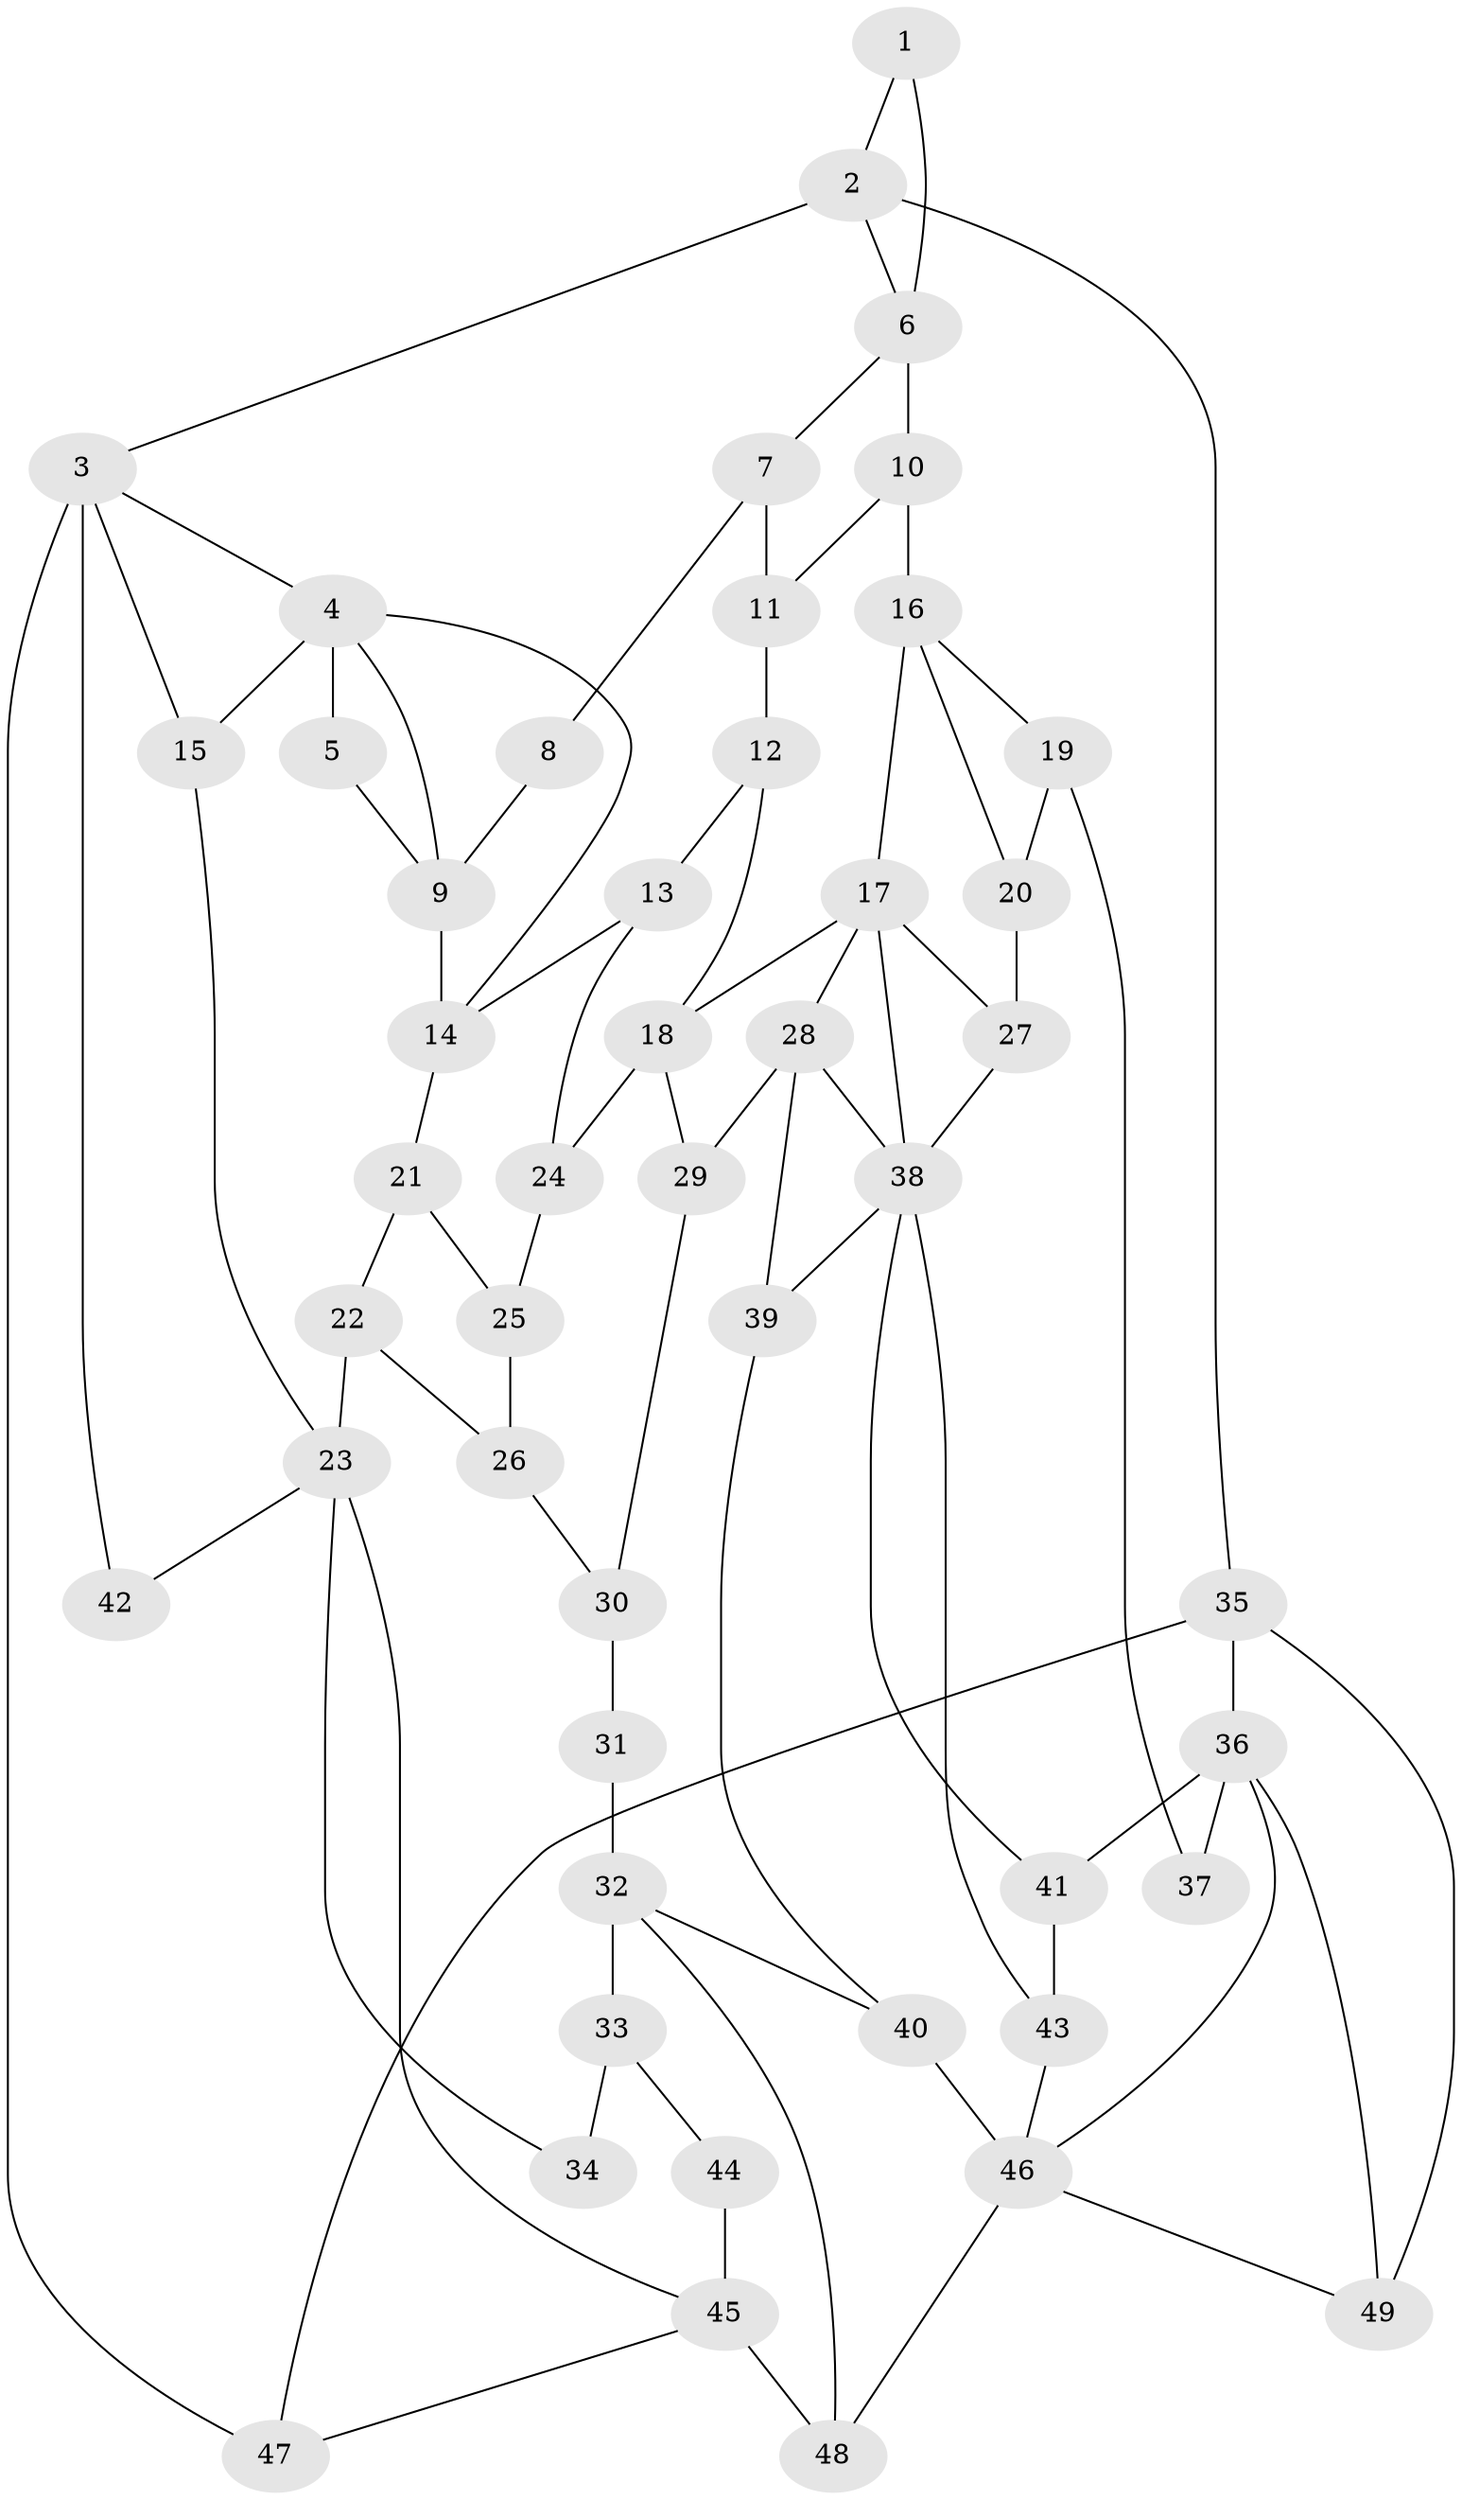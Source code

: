 // original degree distribution, {3: 0.02040816326530612, 6: 0.23469387755102042, 5: 0.4897959183673469, 4: 0.25510204081632654}
// Generated by graph-tools (version 1.1) at 2025/38/03/09/25 02:38:21]
// undirected, 49 vertices, 82 edges
graph export_dot {
graph [start="1"]
  node [color=gray90,style=filled];
  1;
  2;
  3;
  4;
  5;
  6;
  7;
  8;
  9;
  10;
  11;
  12;
  13;
  14;
  15;
  16;
  17;
  18;
  19;
  20;
  21;
  22;
  23;
  24;
  25;
  26;
  27;
  28;
  29;
  30;
  31;
  32;
  33;
  34;
  35;
  36;
  37;
  38;
  39;
  40;
  41;
  42;
  43;
  44;
  45;
  46;
  47;
  48;
  49;
  1 -- 2 [weight=1.0];
  1 -- 6 [weight=1.0];
  2 -- 3 [weight=1.0];
  2 -- 6 [weight=1.0];
  2 -- 35 [weight=1.0];
  3 -- 4 [weight=1.0];
  3 -- 15 [weight=1.0];
  3 -- 42 [weight=2.0];
  3 -- 47 [weight=2.0];
  4 -- 5 [weight=1.0];
  4 -- 9 [weight=1.0];
  4 -- 14 [weight=1.0];
  4 -- 15 [weight=1.0];
  5 -- 9 [weight=1.0];
  6 -- 7 [weight=1.0];
  6 -- 10 [weight=3.0];
  7 -- 8 [weight=1.0];
  7 -- 11 [weight=1.0];
  8 -- 9 [weight=2.0];
  9 -- 14 [weight=2.0];
  10 -- 11 [weight=1.0];
  10 -- 16 [weight=2.0];
  11 -- 12 [weight=1.0];
  12 -- 13 [weight=1.0];
  12 -- 18 [weight=1.0];
  13 -- 14 [weight=1.0];
  13 -- 24 [weight=1.0];
  14 -- 21 [weight=1.0];
  15 -- 23 [weight=1.0];
  16 -- 17 [weight=1.0];
  16 -- 19 [weight=1.0];
  16 -- 20 [weight=1.0];
  17 -- 18 [weight=2.0];
  17 -- 27 [weight=1.0];
  17 -- 28 [weight=1.0];
  17 -- 38 [weight=1.0];
  18 -- 24 [weight=1.0];
  18 -- 29 [weight=1.0];
  19 -- 20 [weight=1.0];
  19 -- 37 [weight=1.0];
  20 -- 27 [weight=1.0];
  21 -- 22 [weight=1.0];
  21 -- 25 [weight=1.0];
  22 -- 23 [weight=2.0];
  22 -- 26 [weight=1.0];
  23 -- 34 [weight=1.0];
  23 -- 42 [weight=1.0];
  23 -- 45 [weight=1.0];
  24 -- 25 [weight=1.0];
  25 -- 26 [weight=1.0];
  26 -- 30 [weight=1.0];
  27 -- 38 [weight=1.0];
  28 -- 29 [weight=1.0];
  28 -- 38 [weight=1.0];
  28 -- 39 [weight=1.0];
  29 -- 30 [weight=1.0];
  30 -- 31 [weight=1.0];
  31 -- 32 [weight=2.0];
  32 -- 33 [weight=2.0];
  32 -- 40 [weight=1.0];
  32 -- 48 [weight=1.0];
  33 -- 34 [weight=2.0];
  33 -- 44 [weight=2.0];
  35 -- 36 [weight=1.0];
  35 -- 47 [weight=1.0];
  35 -- 49 [weight=1.0];
  36 -- 37 [weight=2.0];
  36 -- 41 [weight=1.0];
  36 -- 46 [weight=1.0];
  36 -- 49 [weight=1.0];
  38 -- 39 [weight=1.0];
  38 -- 41 [weight=1.0];
  38 -- 43 [weight=1.0];
  39 -- 40 [weight=1.0];
  40 -- 46 [weight=1.0];
  41 -- 43 [weight=1.0];
  43 -- 46 [weight=1.0];
  44 -- 45 [weight=2.0];
  45 -- 47 [weight=1.0];
  45 -- 48 [weight=2.0];
  46 -- 48 [weight=2.0];
  46 -- 49 [weight=1.0];
}
